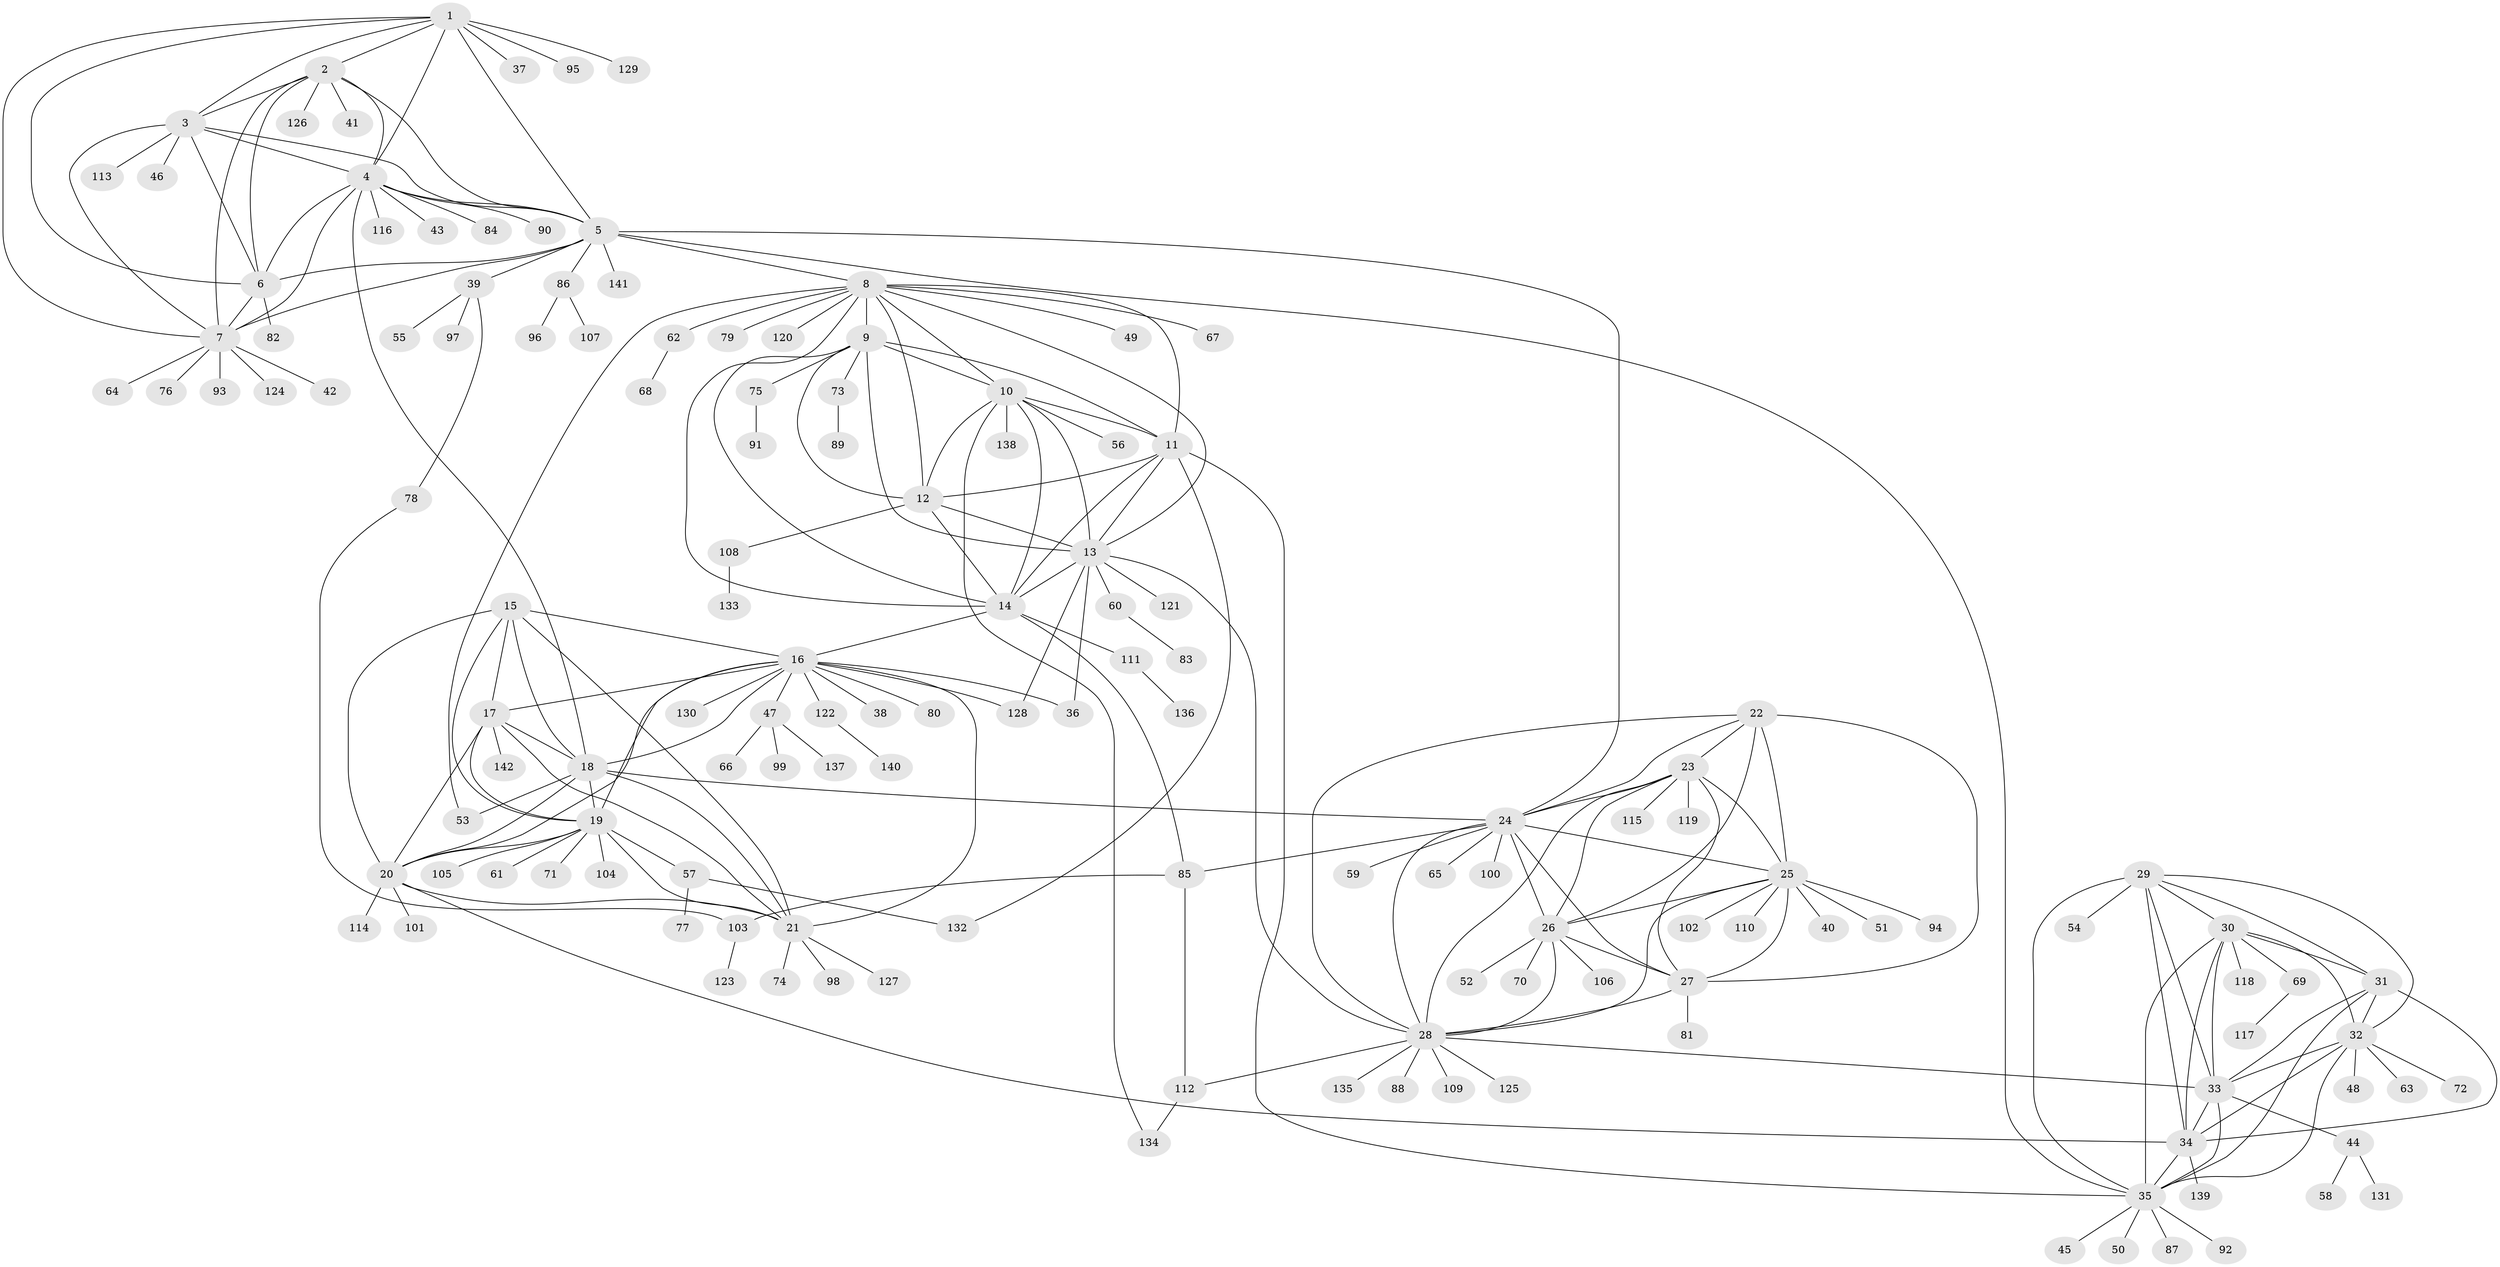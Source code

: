 // Generated by graph-tools (version 1.1) at 2025/26/03/09/25 03:26:37]
// undirected, 142 vertices, 230 edges
graph export_dot {
graph [start="1"]
  node [color=gray90,style=filled];
  1;
  2;
  3;
  4;
  5;
  6;
  7;
  8;
  9;
  10;
  11;
  12;
  13;
  14;
  15;
  16;
  17;
  18;
  19;
  20;
  21;
  22;
  23;
  24;
  25;
  26;
  27;
  28;
  29;
  30;
  31;
  32;
  33;
  34;
  35;
  36;
  37;
  38;
  39;
  40;
  41;
  42;
  43;
  44;
  45;
  46;
  47;
  48;
  49;
  50;
  51;
  52;
  53;
  54;
  55;
  56;
  57;
  58;
  59;
  60;
  61;
  62;
  63;
  64;
  65;
  66;
  67;
  68;
  69;
  70;
  71;
  72;
  73;
  74;
  75;
  76;
  77;
  78;
  79;
  80;
  81;
  82;
  83;
  84;
  85;
  86;
  87;
  88;
  89;
  90;
  91;
  92;
  93;
  94;
  95;
  96;
  97;
  98;
  99;
  100;
  101;
  102;
  103;
  104;
  105;
  106;
  107;
  108;
  109;
  110;
  111;
  112;
  113;
  114;
  115;
  116;
  117;
  118;
  119;
  120;
  121;
  122;
  123;
  124;
  125;
  126;
  127;
  128;
  129;
  130;
  131;
  132;
  133;
  134;
  135;
  136;
  137;
  138;
  139;
  140;
  141;
  142;
  1 -- 2;
  1 -- 3;
  1 -- 4;
  1 -- 5;
  1 -- 6;
  1 -- 7;
  1 -- 37;
  1 -- 95;
  1 -- 129;
  2 -- 3;
  2 -- 4;
  2 -- 5;
  2 -- 6;
  2 -- 7;
  2 -- 41;
  2 -- 126;
  3 -- 4;
  3 -- 5;
  3 -- 6;
  3 -- 7;
  3 -- 46;
  3 -- 113;
  4 -- 5;
  4 -- 6;
  4 -- 7;
  4 -- 18;
  4 -- 43;
  4 -- 84;
  4 -- 90;
  4 -- 116;
  5 -- 6;
  5 -- 7;
  5 -- 8;
  5 -- 24;
  5 -- 35;
  5 -- 39;
  5 -- 86;
  5 -- 141;
  6 -- 7;
  6 -- 82;
  7 -- 42;
  7 -- 64;
  7 -- 76;
  7 -- 93;
  7 -- 124;
  8 -- 9;
  8 -- 10;
  8 -- 11;
  8 -- 12;
  8 -- 13;
  8 -- 14;
  8 -- 49;
  8 -- 53;
  8 -- 62;
  8 -- 67;
  8 -- 79;
  8 -- 120;
  9 -- 10;
  9 -- 11;
  9 -- 12;
  9 -- 13;
  9 -- 14;
  9 -- 73;
  9 -- 75;
  10 -- 11;
  10 -- 12;
  10 -- 13;
  10 -- 14;
  10 -- 56;
  10 -- 134;
  10 -- 138;
  11 -- 12;
  11 -- 13;
  11 -- 14;
  11 -- 35;
  11 -- 132;
  12 -- 13;
  12 -- 14;
  12 -- 108;
  13 -- 14;
  13 -- 28;
  13 -- 36;
  13 -- 60;
  13 -- 121;
  13 -- 128;
  14 -- 16;
  14 -- 85;
  14 -- 111;
  15 -- 16;
  15 -- 17;
  15 -- 18;
  15 -- 19;
  15 -- 20;
  15 -- 21;
  16 -- 17;
  16 -- 18;
  16 -- 19;
  16 -- 20;
  16 -- 21;
  16 -- 36;
  16 -- 38;
  16 -- 47;
  16 -- 80;
  16 -- 122;
  16 -- 128;
  16 -- 130;
  17 -- 18;
  17 -- 19;
  17 -- 20;
  17 -- 21;
  17 -- 142;
  18 -- 19;
  18 -- 20;
  18 -- 21;
  18 -- 24;
  18 -- 53;
  19 -- 20;
  19 -- 21;
  19 -- 57;
  19 -- 61;
  19 -- 71;
  19 -- 104;
  19 -- 105;
  20 -- 21;
  20 -- 34;
  20 -- 101;
  20 -- 114;
  21 -- 74;
  21 -- 98;
  21 -- 127;
  22 -- 23;
  22 -- 24;
  22 -- 25;
  22 -- 26;
  22 -- 27;
  22 -- 28;
  23 -- 24;
  23 -- 25;
  23 -- 26;
  23 -- 27;
  23 -- 28;
  23 -- 115;
  23 -- 119;
  24 -- 25;
  24 -- 26;
  24 -- 27;
  24 -- 28;
  24 -- 59;
  24 -- 65;
  24 -- 85;
  24 -- 100;
  25 -- 26;
  25 -- 27;
  25 -- 28;
  25 -- 40;
  25 -- 51;
  25 -- 94;
  25 -- 102;
  25 -- 110;
  26 -- 27;
  26 -- 28;
  26 -- 52;
  26 -- 70;
  26 -- 106;
  27 -- 28;
  27 -- 81;
  28 -- 33;
  28 -- 88;
  28 -- 109;
  28 -- 112;
  28 -- 125;
  28 -- 135;
  29 -- 30;
  29 -- 31;
  29 -- 32;
  29 -- 33;
  29 -- 34;
  29 -- 35;
  29 -- 54;
  30 -- 31;
  30 -- 32;
  30 -- 33;
  30 -- 34;
  30 -- 35;
  30 -- 69;
  30 -- 118;
  31 -- 32;
  31 -- 33;
  31 -- 34;
  31 -- 35;
  32 -- 33;
  32 -- 34;
  32 -- 35;
  32 -- 48;
  32 -- 63;
  32 -- 72;
  33 -- 34;
  33 -- 35;
  33 -- 44;
  34 -- 35;
  34 -- 139;
  35 -- 45;
  35 -- 50;
  35 -- 87;
  35 -- 92;
  39 -- 55;
  39 -- 78;
  39 -- 97;
  44 -- 58;
  44 -- 131;
  47 -- 66;
  47 -- 99;
  47 -- 137;
  57 -- 77;
  57 -- 132;
  60 -- 83;
  62 -- 68;
  69 -- 117;
  73 -- 89;
  75 -- 91;
  78 -- 103;
  85 -- 103;
  85 -- 112;
  86 -- 96;
  86 -- 107;
  103 -- 123;
  108 -- 133;
  111 -- 136;
  112 -- 134;
  122 -- 140;
}
